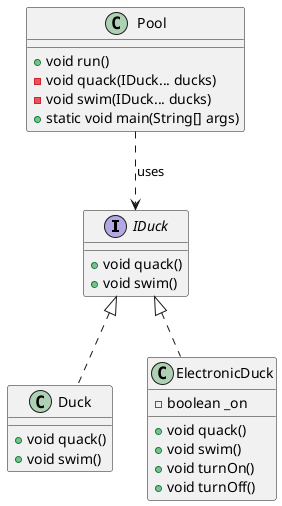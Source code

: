 @startuml

    interface IDuck {
        +void quack()
        +void swim()
    }

    class Duck implements IDuck {
        +void quack()
        +void swim()
    }

    class ElectronicDuck implements IDuck {
        -boolean _on
        +void quack()
        +void swim()
        +void turnOn()
        +void turnOff()
    }

    class Pool {
        +void run()
        -void quack(IDuck... ducks)
        -void swim(IDuck... ducks)
        +static void main(String[] args)
    }

    Pool ..> IDuck : uses

@enduml

